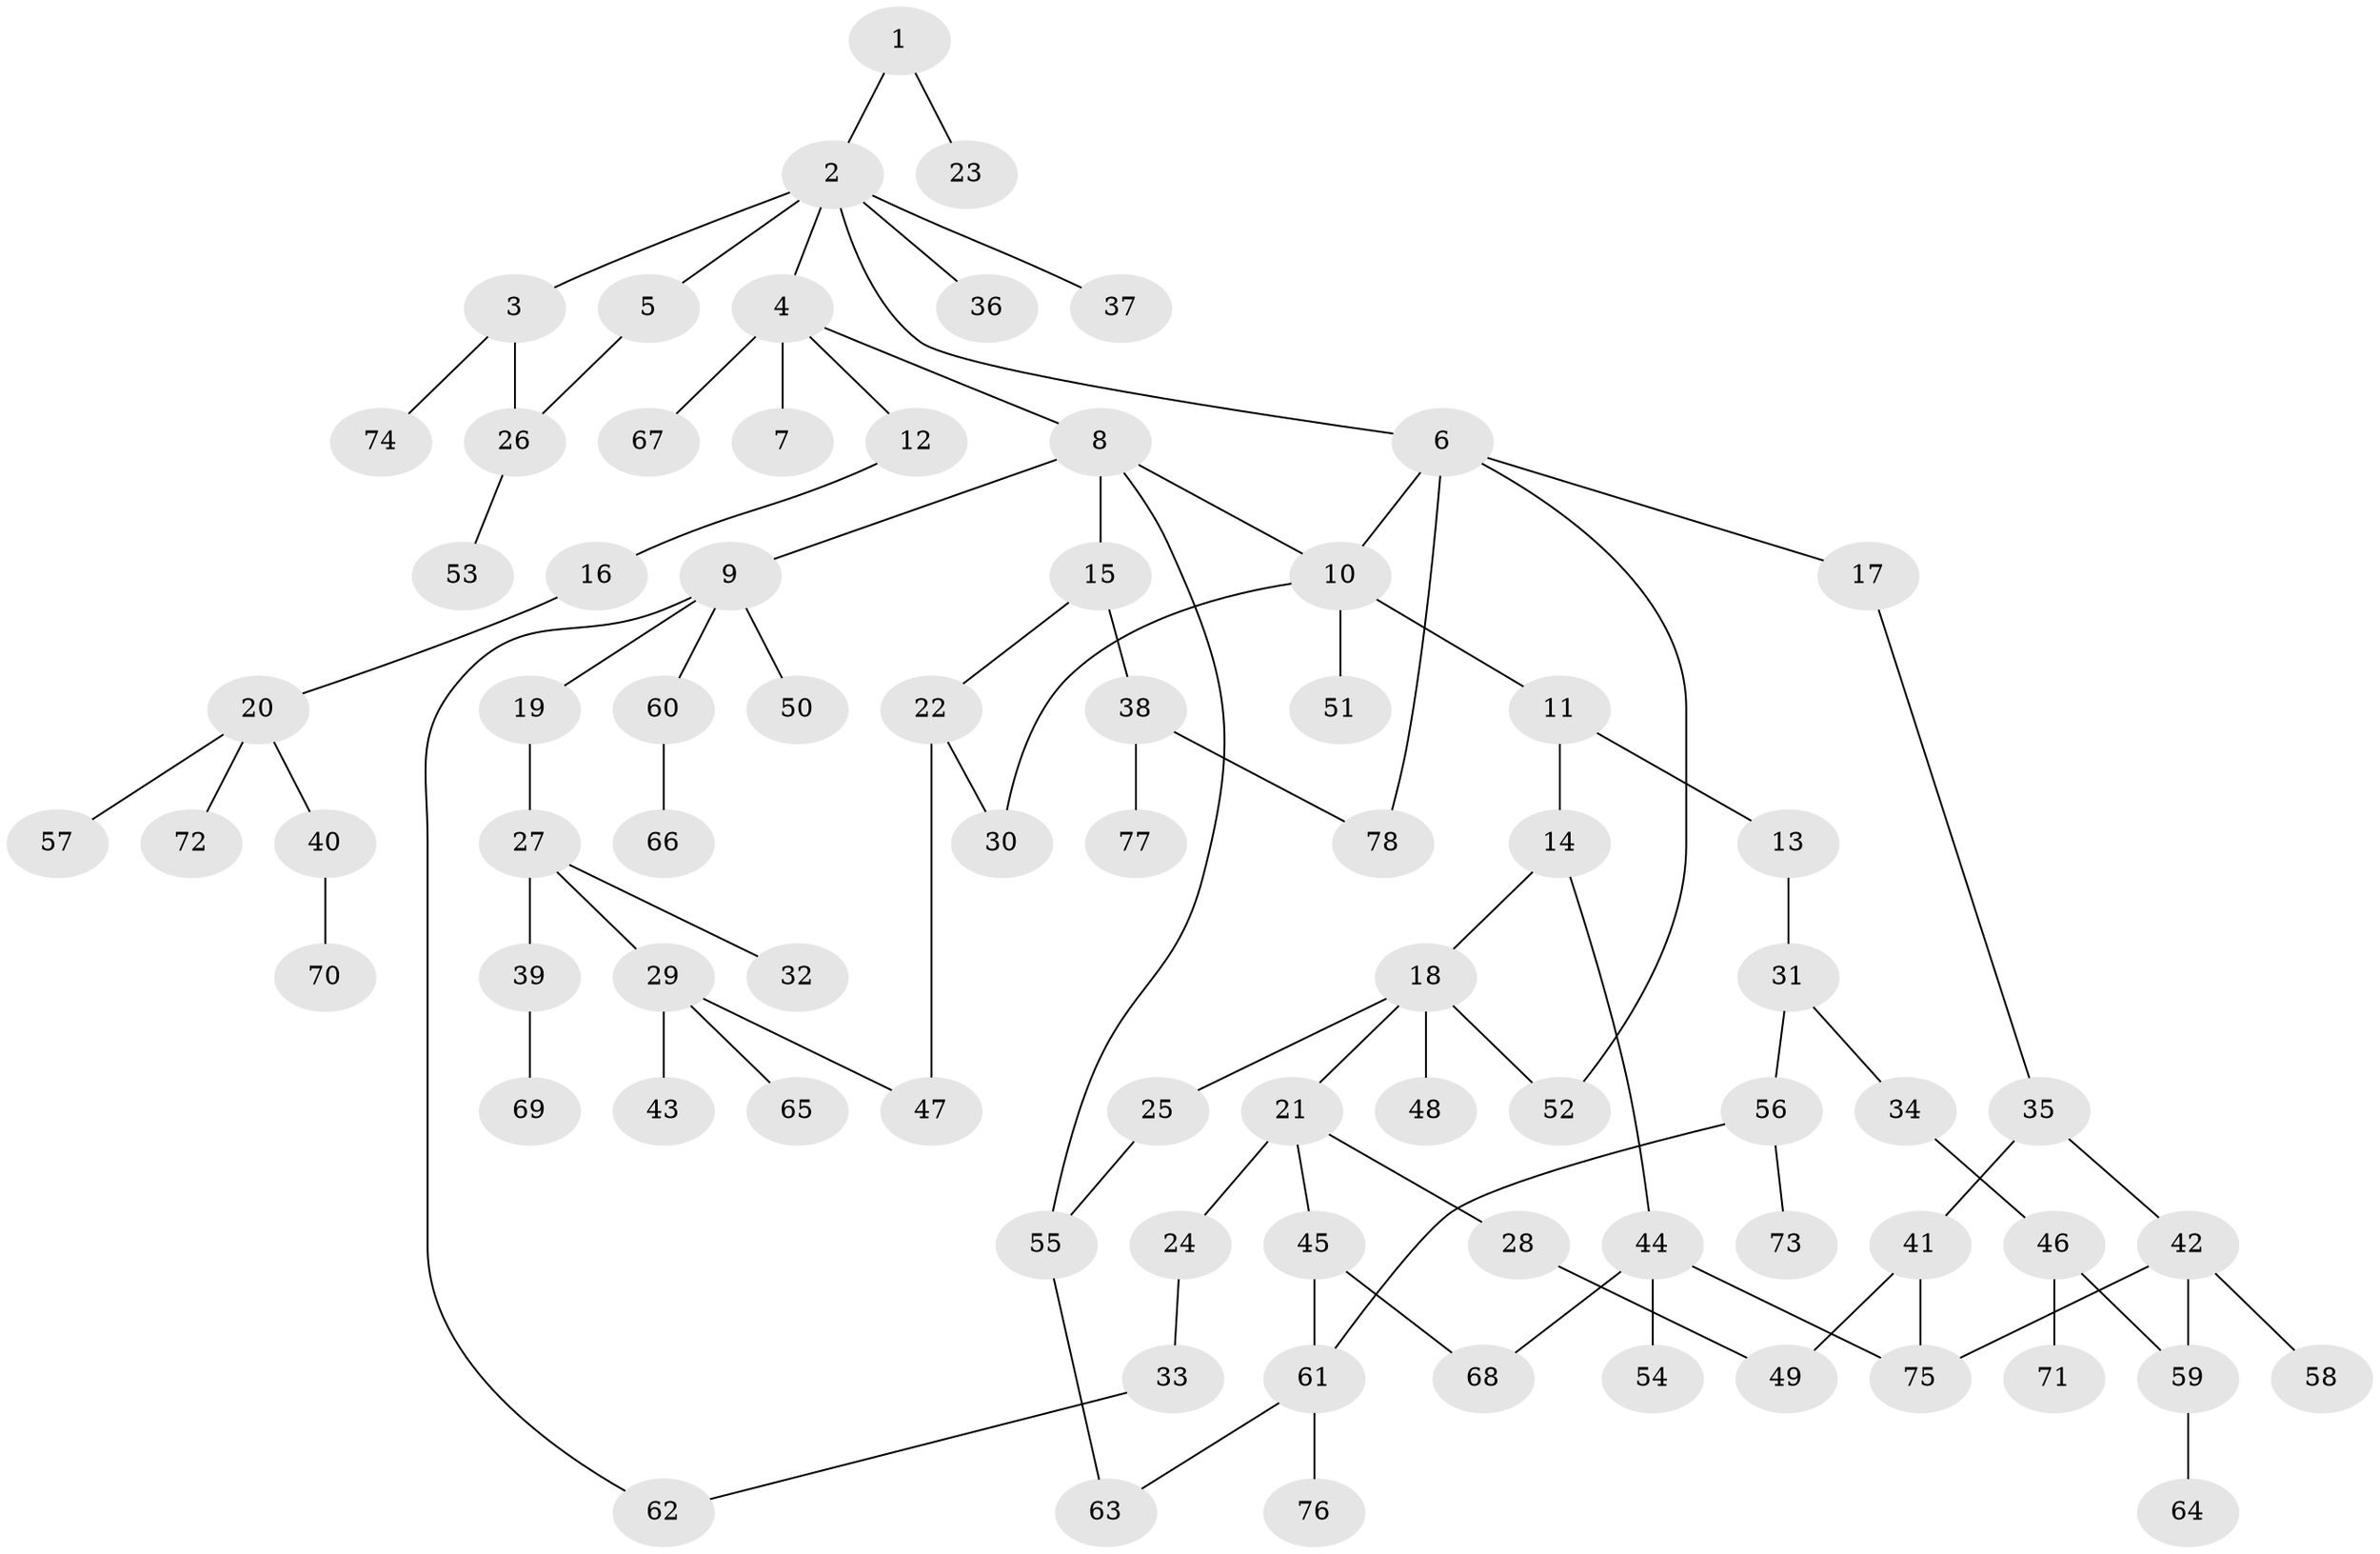 // coarse degree distribution, {1: 0.41818181818181815, 7: 0.01818181818181818, 5: 0.09090909090909091, 2: 0.21818181818181817, 8: 0.01818181818181818, 6: 0.03636363636363636, 3: 0.12727272727272726, 4: 0.07272727272727272}
// Generated by graph-tools (version 1.1) at 2025/23/03/03/25 07:23:31]
// undirected, 78 vertices, 92 edges
graph export_dot {
graph [start="1"]
  node [color=gray90,style=filled];
  1;
  2;
  3;
  4;
  5;
  6;
  7;
  8;
  9;
  10;
  11;
  12;
  13;
  14;
  15;
  16;
  17;
  18;
  19;
  20;
  21;
  22;
  23;
  24;
  25;
  26;
  27;
  28;
  29;
  30;
  31;
  32;
  33;
  34;
  35;
  36;
  37;
  38;
  39;
  40;
  41;
  42;
  43;
  44;
  45;
  46;
  47;
  48;
  49;
  50;
  51;
  52;
  53;
  54;
  55;
  56;
  57;
  58;
  59;
  60;
  61;
  62;
  63;
  64;
  65;
  66;
  67;
  68;
  69;
  70;
  71;
  72;
  73;
  74;
  75;
  76;
  77;
  78;
  1 -- 2;
  1 -- 23;
  2 -- 3;
  2 -- 4;
  2 -- 5;
  2 -- 6;
  2 -- 36;
  2 -- 37;
  3 -- 26;
  3 -- 74;
  4 -- 7;
  4 -- 8;
  4 -- 12;
  4 -- 67;
  5 -- 26;
  6 -- 17;
  6 -- 10;
  6 -- 78;
  6 -- 52;
  8 -- 9;
  8 -- 10;
  8 -- 15;
  8 -- 55;
  9 -- 19;
  9 -- 50;
  9 -- 60;
  9 -- 62;
  10 -- 11;
  10 -- 51;
  10 -- 30;
  11 -- 13;
  11 -- 14;
  12 -- 16;
  13 -- 31;
  14 -- 18;
  14 -- 44;
  15 -- 22;
  15 -- 38;
  16 -- 20;
  17 -- 35;
  18 -- 21;
  18 -- 25;
  18 -- 48;
  18 -- 52;
  19 -- 27;
  20 -- 40;
  20 -- 57;
  20 -- 72;
  21 -- 24;
  21 -- 28;
  21 -- 45;
  22 -- 30;
  22 -- 47;
  24 -- 33;
  25 -- 55;
  26 -- 53;
  27 -- 29;
  27 -- 32;
  27 -- 39;
  28 -- 49;
  29 -- 43;
  29 -- 47;
  29 -- 65;
  31 -- 34;
  31 -- 56;
  33 -- 62;
  34 -- 46;
  35 -- 41;
  35 -- 42;
  38 -- 77;
  38 -- 78;
  39 -- 69;
  40 -- 70;
  41 -- 49;
  41 -- 75;
  42 -- 58;
  42 -- 59;
  42 -- 75;
  44 -- 54;
  44 -- 68;
  44 -- 75;
  45 -- 61;
  45 -- 68;
  46 -- 71;
  46 -- 59;
  55 -- 63;
  56 -- 73;
  56 -- 61;
  59 -- 64;
  60 -- 66;
  61 -- 76;
  61 -- 63;
}
